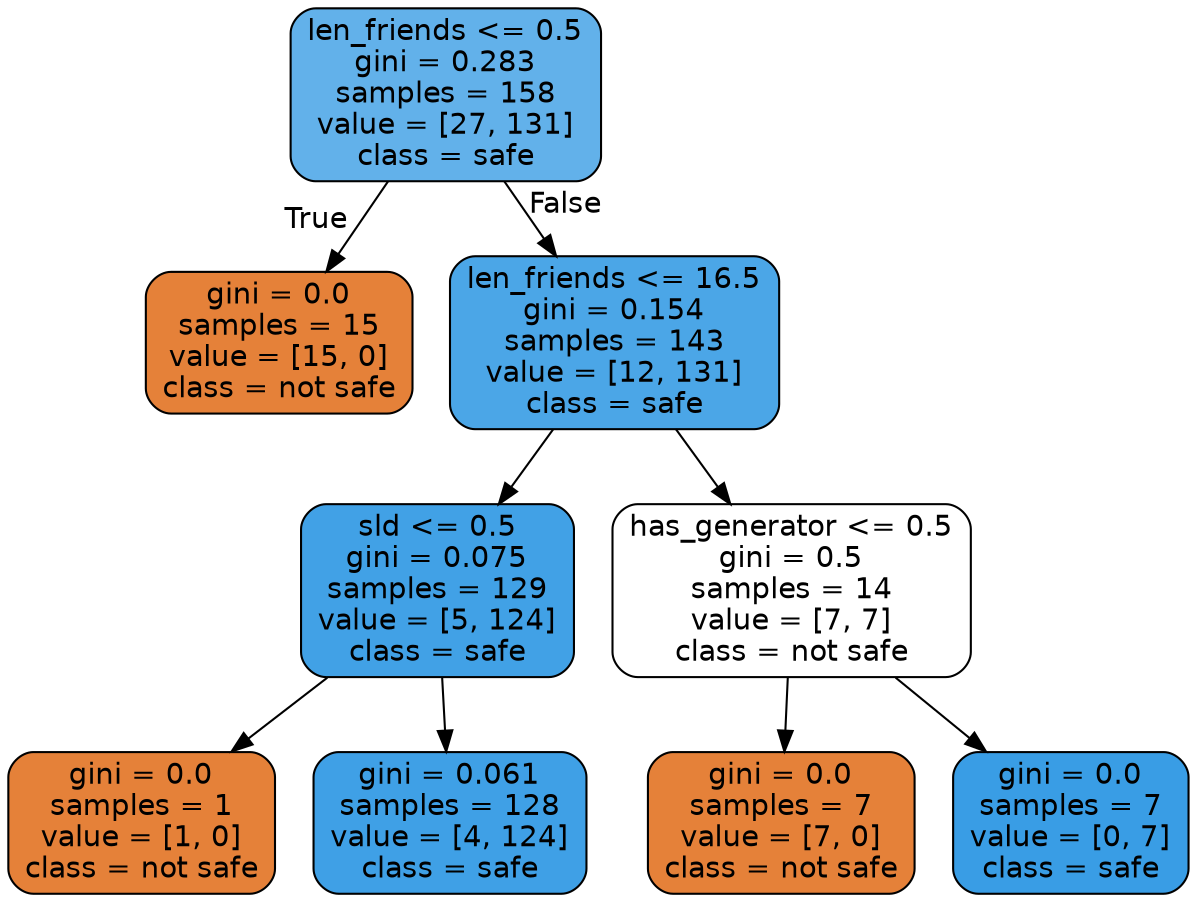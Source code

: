 digraph Tree {
node [shape=box, style="filled, rounded", color="black", fontname=helvetica] ;
edge [fontname=helvetica] ;
0 [label="len_friends <= 0.5\ngini = 0.283\nsamples = 158\nvalue = [27, 131]\nclass = safe", fillcolor="#62b1ea"] ;
1 [label="gini = 0.0\nsamples = 15\nvalue = [15, 0]\nclass = not safe", fillcolor="#e58139"] ;
0 -> 1 [labeldistance=2.5, labelangle=45, headlabel="True"] ;
2 [label="len_friends <= 16.5\ngini = 0.154\nsamples = 143\nvalue = [12, 131]\nclass = safe", fillcolor="#4ba6e7"] ;
0 -> 2 [labeldistance=2.5, labelangle=-45, headlabel="False"] ;
3 [label="sld <= 0.5\ngini = 0.075\nsamples = 129\nvalue = [5, 124]\nclass = safe", fillcolor="#41a1e6"] ;
2 -> 3 ;
4 [label="gini = 0.0\nsamples = 1\nvalue = [1, 0]\nclass = not safe", fillcolor="#e58139"] ;
3 -> 4 ;
5 [label="gini = 0.061\nsamples = 128\nvalue = [4, 124]\nclass = safe", fillcolor="#3fa0e6"] ;
3 -> 5 ;
6 [label="has_generator <= 0.5\ngini = 0.5\nsamples = 14\nvalue = [7, 7]\nclass = not safe", fillcolor="#ffffff"] ;
2 -> 6 ;
7 [label="gini = 0.0\nsamples = 7\nvalue = [7, 0]\nclass = not safe", fillcolor="#e58139"] ;
6 -> 7 ;
8 [label="gini = 0.0\nsamples = 7\nvalue = [0, 7]\nclass = safe", fillcolor="#399de5"] ;
6 -> 8 ;
}